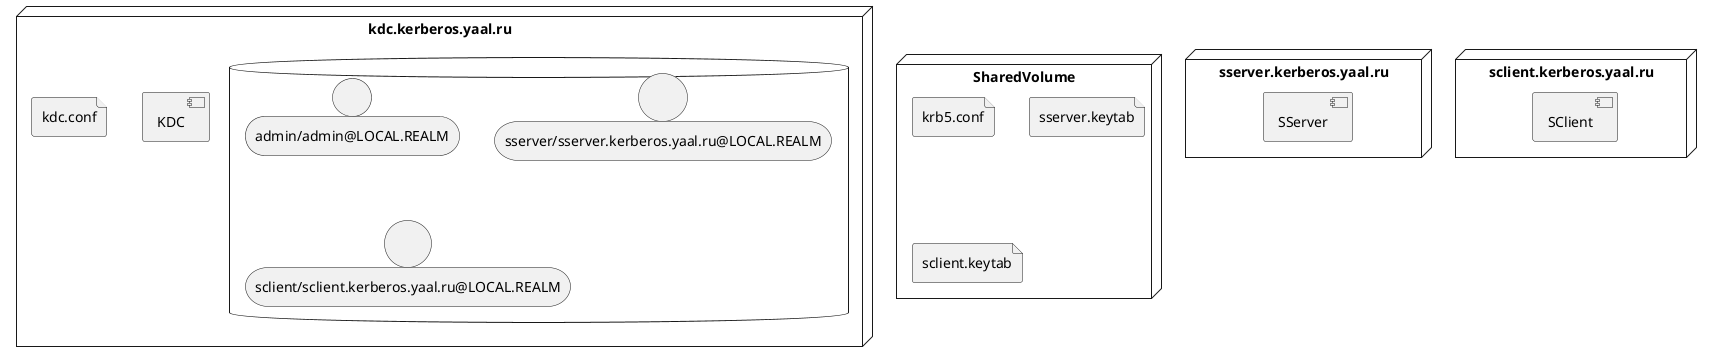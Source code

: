 @startuml
'https://plantuml.com/deployment-diagram

node kdc.kerberos.yaal.ru {
    component KDC
    database {
        person "admin/admin@LOCAL.REALM" as AdminPrincipal
        person "sserver/sserver.kerberos.yaal.ru@LOCAL.REALM" as SServerPrincipal
        person "sclient/sclient.kerberos.yaal.ru@LOCAL.REALM" as SClientPrincipal
    }
    file kdc.conf
}
node sserver.kerberos.yaal.ru {
    component SServer
}
node sclient.kerberos.yaal.ru {
    component SClient
}
node SharedVolume {
    file krb5.conf
    file sserver.keytab
    file sclient.keytab
}

@enduml

